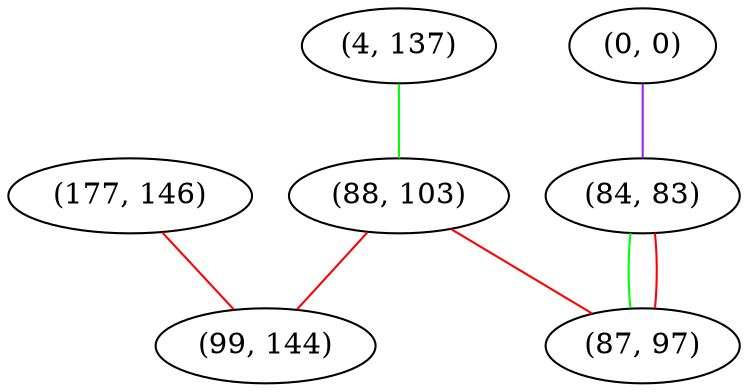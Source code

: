 graph "" {
"(177, 146)";
"(0, 0)";
"(4, 137)";
"(88, 103)";
"(84, 83)";
"(87, 97)";
"(99, 144)";
"(177, 146)" -- "(99, 144)"  [color=red, key=0, weight=1];
"(0, 0)" -- "(84, 83)"  [color=purple, key=0, weight=4];
"(4, 137)" -- "(88, 103)"  [color=green, key=0, weight=2];
"(88, 103)" -- "(99, 144)"  [color=red, key=0, weight=1];
"(88, 103)" -- "(87, 97)"  [color=red, key=0, weight=1];
"(84, 83)" -- "(87, 97)"  [color=green, key=0, weight=2];
"(84, 83)" -- "(87, 97)"  [color=red, key=1, weight=1];
}
